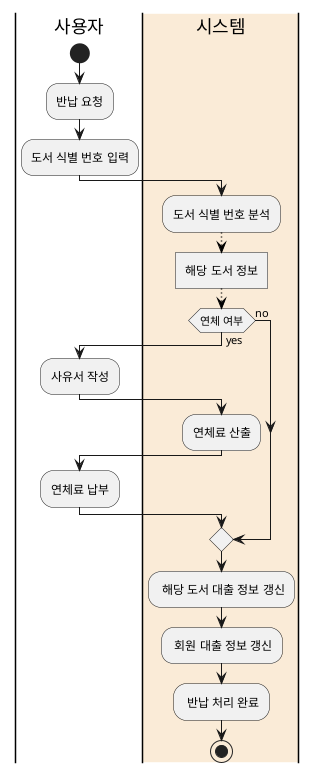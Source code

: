 
@startuml
|사용자|
start
:반납 요청;
:도서 식별 번호 입력;
|#AntiqueWhite|시스템|
:도서 식별 번호 분석;
-[#black,dotted]->
:해당 도서 정보;<<task>>
-[#black,dotted]->
if (연체 여부) then (yes)
    |사용자|
    :사유서 작성;
    |시스템|
    :연체료 산출;
    |사용자|
    :연체료 납부;
|시스템|
else (no)
endif
: 해당 도서 대출 정보 갱신;
: 회원 대출 정보 갱신;
: 반납 처리 완료;
stop

@enduml